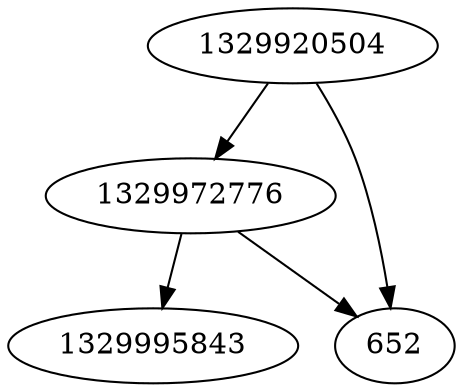 strict digraph  {
1329920504;
1329972776;
1329995843;
652;
1329920504 -> 1329972776;
1329920504 -> 652;
1329972776 -> 1329995843;
1329972776 -> 652;
}
